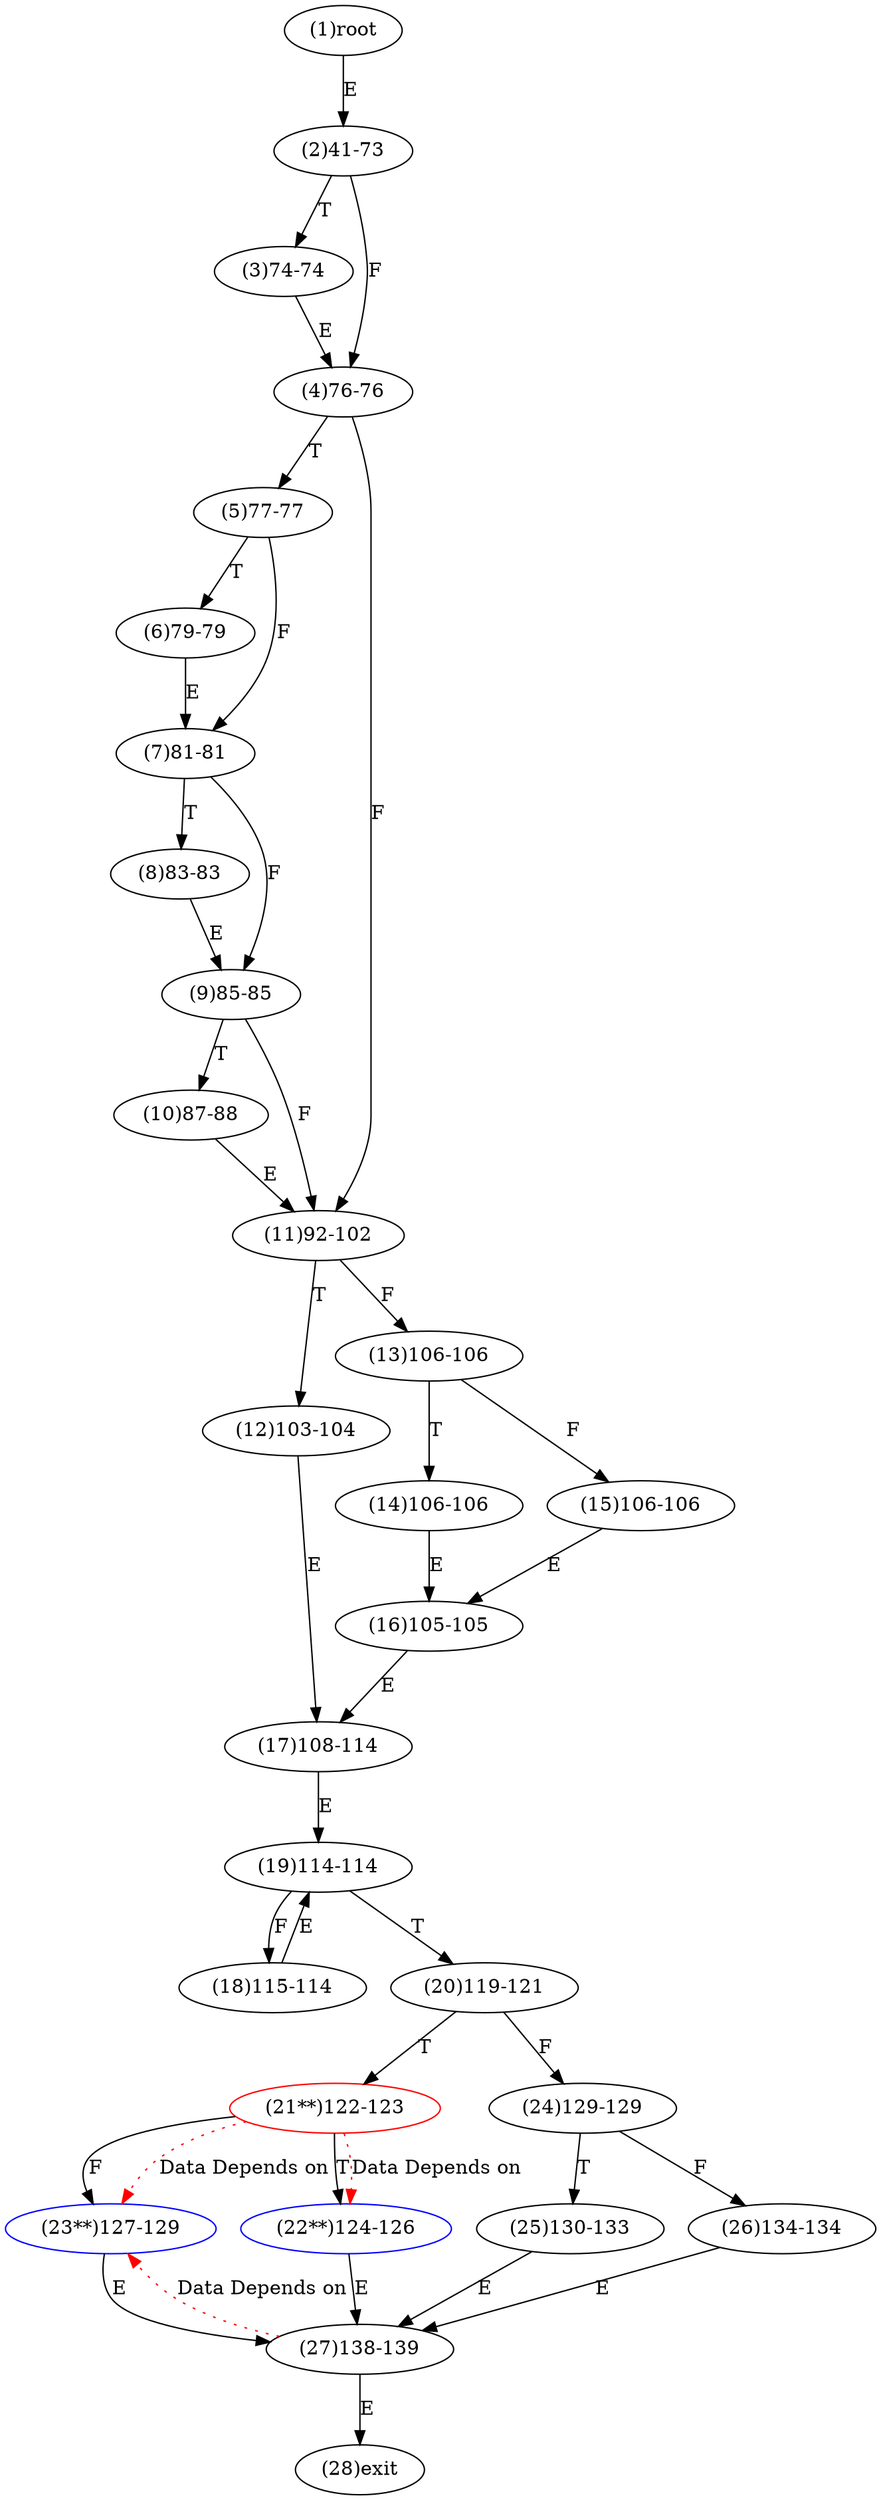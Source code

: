 digraph "" { 
1[ label="(1)root"];
2[ label="(2)41-73"];
3[ label="(3)74-74"];
4[ label="(4)76-76"];
5[ label="(5)77-77"];
6[ label="(6)79-79"];
7[ label="(7)81-81"];
8[ label="(8)83-83"];
9[ label="(9)85-85"];
10[ label="(10)87-88"];
11[ label="(11)92-102"];
12[ label="(12)103-104"];
13[ label="(13)106-106"];
14[ label="(14)106-106"];
15[ label="(15)106-106"];
17[ label="(17)108-114"];
16[ label="(16)105-105"];
19[ label="(19)114-114"];
18[ label="(18)115-114"];
21[ label="(21**)122-123",color=red];
20[ label="(20)119-121"];
23[ label="(23**)127-129",color=blue];
22[ label="(22**)124-126",color=blue];
25[ label="(25)130-133"];
24[ label="(24)129-129"];
27[ label="(27)138-139"];
26[ label="(26)134-134"];
28[ label="(28)exit"];
1->2[ label="E"];
2->4[ label="F"];
2->3[ label="T"];
3->4[ label="E"];
4->11[ label="F"];
4->5[ label="T"];
5->7[ label="F"];
5->6[ label="T"];
6->7[ label="E"];
7->9[ label="F"];
7->8[ label="T"];
8->9[ label="E"];
9->11[ label="F"];
9->10[ label="T"];
10->11[ label="E"];
11->13[ label="F"];
11->12[ label="T"];
12->17[ label="E"];
13->15[ label="F"];
13->14[ label="T"];
14->16[ label="E"];
15->16[ label="E"];
16->17[ label="E"];
17->19[ label="E"];
18->19[ label="E"];
19->18[ label="F"];
19->20[ label="T"];
20->24[ label="F"];
20->21[ label="T"];
21->23[ label="F"];
21->22[ label="T"];
22->27[ label="E"];
23->27[ label="E"];
24->26[ label="F"];
24->25[ label="T"];
25->27[ label="E"];
26->27[ label="E"];
27->28[ label="E"];
21->23[ color="red" label="Data Depends on" style = dotted ];
21->22[ color="red" label="Data Depends on" style = dotted ];
27->23[ color="red" label="Data Depends on" style = dotted ];
}